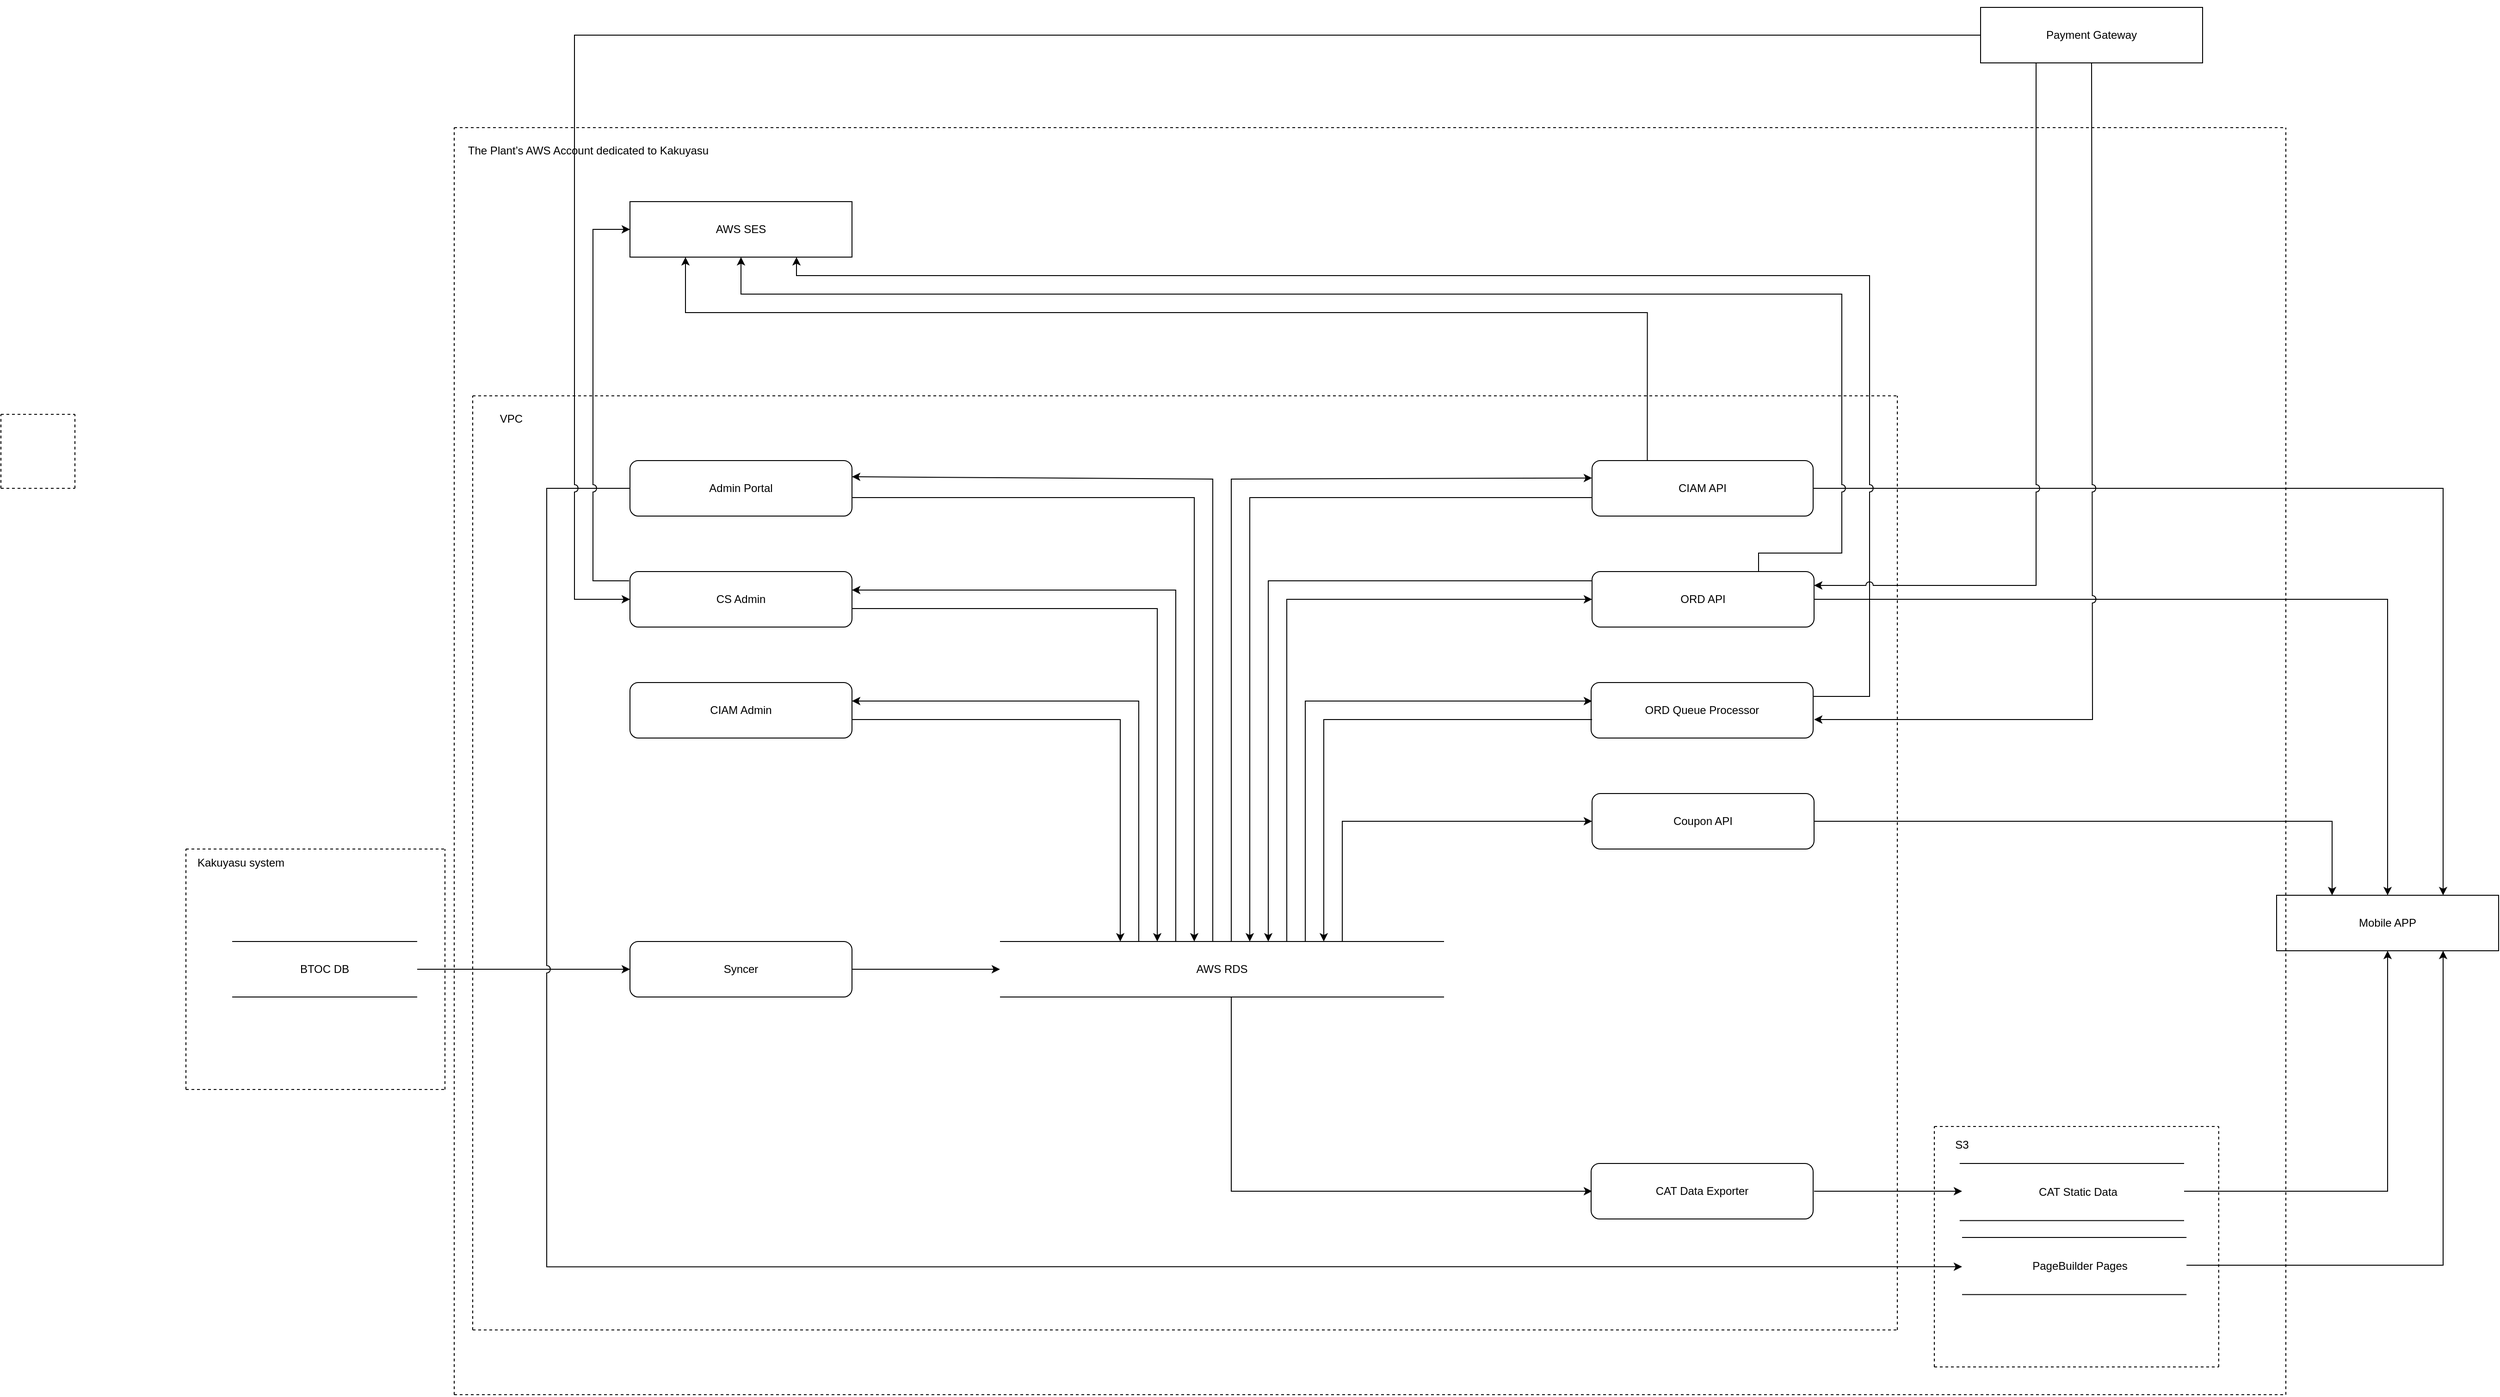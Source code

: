 <mxfile version="21.8.2" type="github">
  <diagram id="C5RBs43oDa-KdzZeNtuy" name="Page-1">
    <mxGraphModel dx="1657" dy="2807" grid="1" gridSize="10" guides="1" tooltips="1" connect="1" arrows="1" fold="1" page="1" pageScale="1" pageWidth="827" pageHeight="1169" math="0" shadow="0">
      <root>
        <mxCell id="WIyWlLk6GJQsqaUBKTNV-0" />
        <mxCell id="WIyWlLk6GJQsqaUBKTNV-1" parent="WIyWlLk6GJQsqaUBKTNV-0" />
        <mxCell id="uPeK7lrKcTbneWnr5-uw-10" value="" style="group" vertex="1" connectable="0" parent="WIyWlLk6GJQsqaUBKTNV-1">
          <mxGeometry x="2480" y="530" width="480" height="60" as="geometry" />
        </mxCell>
        <mxCell id="uPeK7lrKcTbneWnr5-uw-11" value="" style="endArrow=none;html=1;rounded=0;movable=1;resizable=1;rotatable=1;deletable=1;editable=1;locked=0;connectable=1;" edge="1" parent="uPeK7lrKcTbneWnr5-uw-10">
          <mxGeometry width="50" height="50" relative="1" as="geometry">
            <mxPoint as="sourcePoint" />
            <mxPoint x="480.0" as="targetPoint" />
          </mxGeometry>
        </mxCell>
        <mxCell id="uPeK7lrKcTbneWnr5-uw-12" value="" style="endArrow=none;html=1;rounded=0;movable=1;resizable=1;rotatable=1;deletable=1;editable=1;locked=0;connectable=1;" edge="1" parent="uPeK7lrKcTbneWnr5-uw-10">
          <mxGeometry width="50" height="50" relative="1" as="geometry">
            <mxPoint y="60" as="sourcePoint" />
            <mxPoint x="480.0" y="60" as="targetPoint" />
          </mxGeometry>
        </mxCell>
        <mxCell id="uPeK7lrKcTbneWnr5-uw-13" value="AWS RDS" style="text;html=1;strokeColor=none;fillColor=none;align=center;verticalAlign=middle;whiteSpace=wrap;rounded=0;movable=1;resizable=1;rotatable=1;deletable=1;editable=1;locked=0;connectable=1;" vertex="1" parent="uPeK7lrKcTbneWnr5-uw-10">
          <mxGeometry x="120.0" y="15" width="240.0" height="30" as="geometry" />
        </mxCell>
        <mxCell id="uPeK7lrKcTbneWnr5-uw-89" value="" style="group" vertex="1" connectable="0" parent="WIyWlLk6GJQsqaUBKTNV-1">
          <mxGeometry x="1400" y="-40" width="80" height="80" as="geometry" />
        </mxCell>
        <mxCell id="uPeK7lrKcTbneWnr5-uw-85" value="" style="endArrow=none;dashed=1;html=1;rounded=0;" edge="1" parent="uPeK7lrKcTbneWnr5-uw-89">
          <mxGeometry width="50" height="50" relative="1" as="geometry">
            <mxPoint as="sourcePoint" />
            <mxPoint x="80" as="targetPoint" />
          </mxGeometry>
        </mxCell>
        <mxCell id="uPeK7lrKcTbneWnr5-uw-86" value="" style="endArrow=none;dashed=1;html=1;rounded=0;" edge="1" parent="uPeK7lrKcTbneWnr5-uw-89">
          <mxGeometry width="50" height="50" relative="1" as="geometry">
            <mxPoint x="80" y="80" as="sourcePoint" />
            <mxPoint x="80" as="targetPoint" />
          </mxGeometry>
        </mxCell>
        <mxCell id="uPeK7lrKcTbneWnr5-uw-87" value="" style="endArrow=none;dashed=1;html=1;rounded=0;" edge="1" parent="uPeK7lrKcTbneWnr5-uw-89">
          <mxGeometry width="50" height="50" relative="1" as="geometry">
            <mxPoint y="80" as="sourcePoint" />
            <mxPoint x="80" y="80" as="targetPoint" />
          </mxGeometry>
        </mxCell>
        <mxCell id="uPeK7lrKcTbneWnr5-uw-88" value="" style="endArrow=none;dashed=1;html=1;rounded=0;" edge="1" parent="uPeK7lrKcTbneWnr5-uw-89">
          <mxGeometry width="50" height="50" relative="1" as="geometry">
            <mxPoint y="80" as="sourcePoint" />
            <mxPoint as="targetPoint" />
          </mxGeometry>
        </mxCell>
        <mxCell id="uPeK7lrKcTbneWnr5-uw-104" value="" style="group" vertex="1" connectable="0" parent="WIyWlLk6GJQsqaUBKTNV-1">
          <mxGeometry x="1600" y="430" width="280" height="260" as="geometry" />
        </mxCell>
        <mxCell id="uPeK7lrKcTbneWnr5-uw-96" value="" style="group" vertex="1" connectable="0" parent="uPeK7lrKcTbneWnr5-uw-104">
          <mxGeometry width="280" height="260" as="geometry" />
        </mxCell>
        <mxCell id="uPeK7lrKcTbneWnr5-uw-97" value="" style="endArrow=none;dashed=1;html=1;rounded=0;" edge="1" parent="uPeK7lrKcTbneWnr5-uw-96">
          <mxGeometry width="50" height="50" relative="1" as="geometry">
            <mxPoint as="sourcePoint" />
            <mxPoint x="280" as="targetPoint" />
          </mxGeometry>
        </mxCell>
        <mxCell id="uPeK7lrKcTbneWnr5-uw-98" value="" style="endArrow=none;dashed=1;html=1;rounded=0;" edge="1" parent="uPeK7lrKcTbneWnr5-uw-96">
          <mxGeometry width="50" height="50" relative="1" as="geometry">
            <mxPoint x="280" y="260" as="sourcePoint" />
            <mxPoint x="280" as="targetPoint" />
          </mxGeometry>
        </mxCell>
        <mxCell id="uPeK7lrKcTbneWnr5-uw-99" value="" style="endArrow=none;dashed=1;html=1;rounded=0;" edge="1" parent="uPeK7lrKcTbneWnr5-uw-96">
          <mxGeometry width="50" height="50" relative="1" as="geometry">
            <mxPoint y="260" as="sourcePoint" />
            <mxPoint x="280" y="260" as="targetPoint" />
          </mxGeometry>
        </mxCell>
        <mxCell id="uPeK7lrKcTbneWnr5-uw-100" value="" style="endArrow=none;dashed=1;html=1;rounded=0;" edge="1" parent="uPeK7lrKcTbneWnr5-uw-96">
          <mxGeometry width="50" height="50" relative="1" as="geometry">
            <mxPoint y="260" as="sourcePoint" />
            <mxPoint as="targetPoint" />
          </mxGeometry>
        </mxCell>
        <mxCell id="uPeK7lrKcTbneWnr5-uw-103" value="Kakuyasu system" style="text;html=1;strokeColor=none;fillColor=none;align=center;verticalAlign=middle;whiteSpace=wrap;rounded=0;" vertex="1" parent="uPeK7lrKcTbneWnr5-uw-96">
          <mxGeometry width="119" height="30" as="geometry" />
        </mxCell>
        <mxCell id="uPeK7lrKcTbneWnr5-uw-4" value="" style="group" vertex="1" connectable="0" parent="uPeK7lrKcTbneWnr5-uw-96">
          <mxGeometry x="50" y="100" width="200" height="60" as="geometry" />
        </mxCell>
        <mxCell id="uPeK7lrKcTbneWnr5-uw-1" value="" style="endArrow=none;html=1;rounded=0;movable=1;resizable=1;rotatable=1;deletable=1;editable=1;locked=0;connectable=1;" edge="1" parent="uPeK7lrKcTbneWnr5-uw-4">
          <mxGeometry width="50" height="50" relative="1" as="geometry">
            <mxPoint as="sourcePoint" />
            <mxPoint x="200" as="targetPoint" />
          </mxGeometry>
        </mxCell>
        <mxCell id="uPeK7lrKcTbneWnr5-uw-2" value="" style="endArrow=none;html=1;rounded=0;movable=1;resizable=1;rotatable=1;deletable=1;editable=1;locked=0;connectable=1;" edge="1" parent="uPeK7lrKcTbneWnr5-uw-4">
          <mxGeometry width="50" height="50" relative="1" as="geometry">
            <mxPoint y="60" as="sourcePoint" />
            <mxPoint x="200" y="60" as="targetPoint" />
          </mxGeometry>
        </mxCell>
        <mxCell id="uPeK7lrKcTbneWnr5-uw-3" value="BTOC DB" style="text;html=1;strokeColor=none;fillColor=none;align=center;verticalAlign=middle;whiteSpace=wrap;rounded=0;movable=1;resizable=1;rotatable=1;deletable=1;editable=1;locked=0;connectable=1;" vertex="1" parent="uPeK7lrKcTbneWnr5-uw-4">
          <mxGeometry x="50" y="15" width="100" height="30" as="geometry" />
        </mxCell>
        <mxCell id="uPeK7lrKcTbneWnr5-uw-107" value="Syncer" style="rounded=1;whiteSpace=wrap;html=1;" vertex="1" parent="WIyWlLk6GJQsqaUBKTNV-1">
          <mxGeometry x="2080" y="530" width="240" height="60" as="geometry" />
        </mxCell>
        <mxCell id="uPeK7lrKcTbneWnr5-uw-119" value="" style="endArrow=classic;html=1;rounded=0;" edge="1" parent="WIyWlLk6GJQsqaUBKTNV-1">
          <mxGeometry width="50" height="50" relative="1" as="geometry">
            <mxPoint x="2320" y="560" as="sourcePoint" />
            <mxPoint x="2480" y="560" as="targetPoint" />
          </mxGeometry>
        </mxCell>
        <mxCell id="uPeK7lrKcTbneWnr5-uw-233" style="edgeStyle=orthogonalEdgeStyle;rounded=0;orthogonalLoop=1;jettySize=auto;html=1;exitX=0.25;exitY=0;exitDx=0;exitDy=0;entryX=0.25;entryY=1;entryDx=0;entryDy=0;" edge="1" parent="WIyWlLk6GJQsqaUBKTNV-1" source="uPeK7lrKcTbneWnr5-uw-147" target="uPeK7lrKcTbneWnr5-uw-156">
          <mxGeometry relative="1" as="geometry">
            <Array as="points">
              <mxPoint x="3180" y="-150" />
              <mxPoint x="2140" y="-150" />
            </Array>
          </mxGeometry>
        </mxCell>
        <mxCell id="uPeK7lrKcTbneWnr5-uw-242" style="edgeStyle=orthogonalEdgeStyle;rounded=0;orthogonalLoop=1;jettySize=auto;html=1;exitX=1;exitY=0.5;exitDx=0;exitDy=0;entryX=0.75;entryY=0;entryDx=0;entryDy=0;" edge="1" parent="WIyWlLk6GJQsqaUBKTNV-1" source="uPeK7lrKcTbneWnr5-uw-147" target="uPeK7lrKcTbneWnr5-uw-162">
          <mxGeometry relative="1" as="geometry" />
        </mxCell>
        <mxCell id="uPeK7lrKcTbneWnr5-uw-147" value="CIAM API" style="rounded=1;whiteSpace=wrap;html=1;" vertex="1" parent="WIyWlLk6GJQsqaUBKTNV-1">
          <mxGeometry x="3120" y="10" width="239" height="60" as="geometry" />
        </mxCell>
        <mxCell id="uPeK7lrKcTbneWnr5-uw-244" style="edgeStyle=orthogonalEdgeStyle;rounded=0;orthogonalLoop=1;jettySize=auto;html=1;exitX=0.75;exitY=0;exitDx=0;exitDy=0;entryX=0.5;entryY=1;entryDx=0;entryDy=0;jumpStyle=arc;jumpSize=8;" edge="1" parent="WIyWlLk6GJQsqaUBKTNV-1" source="uPeK7lrKcTbneWnr5-uw-158" target="uPeK7lrKcTbneWnr5-uw-156">
          <mxGeometry relative="1" as="geometry">
            <Array as="points">
              <mxPoint x="3300" y="110" />
              <mxPoint x="3390" y="110" />
              <mxPoint x="3390" y="-170" />
              <mxPoint x="2200" y="-170" />
            </Array>
          </mxGeometry>
        </mxCell>
        <mxCell id="uPeK7lrKcTbneWnr5-uw-245" style="edgeStyle=orthogonalEdgeStyle;rounded=0;orthogonalLoop=1;jettySize=auto;html=1;exitX=1;exitY=0.25;exitDx=0;exitDy=0;entryX=0.75;entryY=1;entryDx=0;entryDy=0;jumpStyle=arc;jumpSize=8;" edge="1" parent="WIyWlLk6GJQsqaUBKTNV-1" source="uPeK7lrKcTbneWnr5-uw-234" target="uPeK7lrKcTbneWnr5-uw-156">
          <mxGeometry relative="1" as="geometry">
            <Array as="points">
              <mxPoint x="3420" y="265" />
              <mxPoint x="3420" y="-190" />
              <mxPoint x="2260" y="-190" />
            </Array>
          </mxGeometry>
        </mxCell>
        <mxCell id="uPeK7lrKcTbneWnr5-uw-156" value="AWS SES" style="rounded=0;whiteSpace=wrap;html=1;" vertex="1" parent="WIyWlLk6GJQsqaUBKTNV-1">
          <mxGeometry x="2080" y="-270" width="240" height="60" as="geometry" />
        </mxCell>
        <mxCell id="uPeK7lrKcTbneWnr5-uw-241" style="edgeStyle=orthogonalEdgeStyle;rounded=0;orthogonalLoop=1;jettySize=auto;html=1;exitX=1;exitY=0.5;exitDx=0;exitDy=0;entryX=0.5;entryY=0;entryDx=0;entryDy=0;jumpStyle=none;jumpSize=8;" edge="1" parent="WIyWlLk6GJQsqaUBKTNV-1" source="uPeK7lrKcTbneWnr5-uw-158" target="uPeK7lrKcTbneWnr5-uw-162">
          <mxGeometry relative="1" as="geometry" />
        </mxCell>
        <mxCell id="uPeK7lrKcTbneWnr5-uw-158" value="ORD API" style="rounded=1;whiteSpace=wrap;html=1;" vertex="1" parent="WIyWlLk6GJQsqaUBKTNV-1">
          <mxGeometry x="3120" y="130" width="240" height="60" as="geometry" />
        </mxCell>
        <mxCell id="uPeK7lrKcTbneWnr5-uw-162" value="Mobile APP" style="rounded=0;whiteSpace=wrap;html=1;" vertex="1" parent="WIyWlLk6GJQsqaUBKTNV-1">
          <mxGeometry x="3860" y="480" width="240" height="60" as="geometry" />
        </mxCell>
        <mxCell id="uPeK7lrKcTbneWnr5-uw-240" style="edgeStyle=orthogonalEdgeStyle;rounded=0;orthogonalLoop=1;jettySize=auto;html=1;exitX=1;exitY=0.5;exitDx=0;exitDy=0;entryX=0.25;entryY=0;entryDx=0;entryDy=0;" edge="1" parent="WIyWlLk6GJQsqaUBKTNV-1" source="uPeK7lrKcTbneWnr5-uw-166" target="uPeK7lrKcTbneWnr5-uw-162">
          <mxGeometry relative="1" as="geometry" />
        </mxCell>
        <mxCell id="uPeK7lrKcTbneWnr5-uw-166" value="Coupon API" style="rounded=1;whiteSpace=wrap;html=1;" vertex="1" parent="WIyWlLk6GJQsqaUBKTNV-1">
          <mxGeometry x="3120" y="370" width="240" height="60" as="geometry" />
        </mxCell>
        <mxCell id="uPeK7lrKcTbneWnr5-uw-170" value="CAT Data Exporter" style="rounded=1;whiteSpace=wrap;html=1;" vertex="1" parent="WIyWlLk6GJQsqaUBKTNV-1">
          <mxGeometry x="3119" y="770" width="240" height="60" as="geometry" />
        </mxCell>
        <mxCell id="uPeK7lrKcTbneWnr5-uw-237" style="edgeStyle=orthogonalEdgeStyle;rounded=0;orthogonalLoop=1;jettySize=auto;html=1;exitX=0.25;exitY=0;exitDx=0;exitDy=0;entryX=1;entryY=0.25;entryDx=0;entryDy=0;jumpStyle=arc;jumpSize=8;" edge="1" parent="WIyWlLk6GJQsqaUBKTNV-1" source="uPeK7lrKcTbneWnr5-uw-176" target="uPeK7lrKcTbneWnr5-uw-158">
          <mxGeometry relative="1" as="geometry">
            <Array as="points">
              <mxPoint x="3600" y="145" />
            </Array>
          </mxGeometry>
        </mxCell>
        <mxCell id="uPeK7lrKcTbneWnr5-uw-238" style="edgeStyle=orthogonalEdgeStyle;rounded=0;orthogonalLoop=1;jettySize=auto;html=1;jumpStyle=arc;jumpSize=8;exitX=0.5;exitY=1;exitDx=0;exitDy=0;" edge="1" parent="WIyWlLk6GJQsqaUBKTNV-1" source="uPeK7lrKcTbneWnr5-uw-176">
          <mxGeometry relative="1" as="geometry">
            <mxPoint x="3681" y="-362.5" as="sourcePoint" />
            <mxPoint x="3360" y="290" as="targetPoint" />
            <Array as="points">
              <mxPoint x="3661" y="290" />
            </Array>
          </mxGeometry>
        </mxCell>
        <mxCell id="uPeK7lrKcTbneWnr5-uw-176" value="Payment Gateway" style="rounded=0;whiteSpace=wrap;html=1;" vertex="1" parent="WIyWlLk6GJQsqaUBKTNV-1">
          <mxGeometry x="3540" y="-480" width="240" height="60" as="geometry" />
        </mxCell>
        <mxCell id="uPeK7lrKcTbneWnr5-uw-182" value="" style="endArrow=classic;html=1;rounded=0;entryX=0;entryY=0.5;entryDx=0;entryDy=0;" edge="1" parent="WIyWlLk6GJQsqaUBKTNV-1" target="uPeK7lrKcTbneWnr5-uw-107">
          <mxGeometry width="50" height="50" relative="1" as="geometry">
            <mxPoint x="1850" y="560" as="sourcePoint" />
            <mxPoint x="1960" y="569" as="targetPoint" />
          </mxGeometry>
        </mxCell>
        <mxCell id="uPeK7lrKcTbneWnr5-uw-183" value="CS Admin" style="rounded=1;whiteSpace=wrap;html=1;" vertex="1" parent="WIyWlLk6GJQsqaUBKTNV-1">
          <mxGeometry x="2080" y="130" width="240" height="60" as="geometry" />
        </mxCell>
        <mxCell id="uPeK7lrKcTbneWnr5-uw-257" style="edgeStyle=orthogonalEdgeStyle;rounded=0;orthogonalLoop=1;jettySize=auto;html=1;exitX=0;exitY=0.5;exitDx=0;exitDy=0;jumpStyle=arc;jumpSize=8;" edge="1" parent="WIyWlLk6GJQsqaUBKTNV-1" source="uPeK7lrKcTbneWnr5-uw-184">
          <mxGeometry relative="1" as="geometry">
            <mxPoint x="3520" y="881.667" as="targetPoint" />
            <Array as="points">
              <mxPoint x="1990" y="40" />
              <mxPoint x="1990" y="882" />
            </Array>
          </mxGeometry>
        </mxCell>
        <mxCell id="uPeK7lrKcTbneWnr5-uw-184" value="Admin Portal" style="rounded=1;whiteSpace=wrap;html=1;" vertex="1" parent="WIyWlLk6GJQsqaUBKTNV-1">
          <mxGeometry x="2080" y="10" width="240" height="60" as="geometry" />
        </mxCell>
        <mxCell id="uPeK7lrKcTbneWnr5-uw-219" value="" style="endArrow=classic;html=1;rounded=0;entryX=0;entryY=0.314;entryDx=0;entryDy=0;entryPerimeter=0;" edge="1" parent="WIyWlLk6GJQsqaUBKTNV-1" target="uPeK7lrKcTbneWnr5-uw-147">
          <mxGeometry width="50" height="50" relative="1" as="geometry">
            <mxPoint x="2730" y="530" as="sourcePoint" />
            <mxPoint x="2780" y="480" as="targetPoint" />
            <Array as="points">
              <mxPoint x="2730" y="30" />
            </Array>
          </mxGeometry>
        </mxCell>
        <mxCell id="uPeK7lrKcTbneWnr5-uw-220" value="" style="endArrow=classic;html=1;rounded=0;" edge="1" parent="WIyWlLk6GJQsqaUBKTNV-1">
          <mxGeometry width="50" height="50" relative="1" as="geometry">
            <mxPoint x="3120" y="50" as="sourcePoint" />
            <mxPoint x="2750" y="530" as="targetPoint" />
            <Array as="points">
              <mxPoint x="2750" y="50" />
            </Array>
          </mxGeometry>
        </mxCell>
        <mxCell id="uPeK7lrKcTbneWnr5-uw-221" value="" style="endArrow=classic;html=1;rounded=0;exitX=0.002;exitY=0.167;exitDx=0;exitDy=0;exitPerimeter=0;" edge="1" parent="WIyWlLk6GJQsqaUBKTNV-1" source="uPeK7lrKcTbneWnr5-uw-158">
          <mxGeometry width="50" height="50" relative="1" as="geometry">
            <mxPoint x="2830" y="300" as="sourcePoint" />
            <mxPoint x="2770" y="530" as="targetPoint" />
            <Array as="points">
              <mxPoint x="2770" y="140" />
            </Array>
          </mxGeometry>
        </mxCell>
        <mxCell id="uPeK7lrKcTbneWnr5-uw-222" value="" style="endArrow=classic;html=1;rounded=0;entryX=0;entryY=0.5;entryDx=0;entryDy=0;" edge="1" parent="WIyWlLk6GJQsqaUBKTNV-1" target="uPeK7lrKcTbneWnr5-uw-158">
          <mxGeometry width="50" height="50" relative="1" as="geometry">
            <mxPoint x="2790" y="530" as="sourcePoint" />
            <mxPoint x="2840" y="480" as="targetPoint" />
            <Array as="points">
              <mxPoint x="2790" y="160" />
            </Array>
          </mxGeometry>
        </mxCell>
        <mxCell id="uPeK7lrKcTbneWnr5-uw-223" value="" style="endArrow=classic;html=1;rounded=0;" edge="1" parent="WIyWlLk6GJQsqaUBKTNV-1">
          <mxGeometry width="50" height="50" relative="1" as="geometry">
            <mxPoint x="2850" y="530" as="sourcePoint" />
            <mxPoint x="3120" y="400" as="targetPoint" />
            <Array as="points">
              <mxPoint x="2850" y="400" />
            </Array>
          </mxGeometry>
        </mxCell>
        <mxCell id="uPeK7lrKcTbneWnr5-uw-224" value="" style="endArrow=classic;html=1;rounded=0;entryX=1;entryY=0.25;entryDx=0;entryDy=0;" edge="1" parent="WIyWlLk6GJQsqaUBKTNV-1">
          <mxGeometry width="50" height="50" relative="1" as="geometry">
            <mxPoint x="2710" y="530" as="sourcePoint" />
            <mxPoint x="2320" y="27.5" as="targetPoint" />
            <Array as="points">
              <mxPoint x="2710" y="30" />
            </Array>
          </mxGeometry>
        </mxCell>
        <mxCell id="uPeK7lrKcTbneWnr5-uw-225" value="" style="endArrow=classic;html=1;rounded=0;" edge="1" parent="WIyWlLk6GJQsqaUBKTNV-1">
          <mxGeometry width="50" height="50" relative="1" as="geometry">
            <mxPoint x="2320" y="50" as="sourcePoint" />
            <mxPoint x="2690" y="530" as="targetPoint" />
            <Array as="points">
              <mxPoint x="2690" y="50" />
            </Array>
          </mxGeometry>
        </mxCell>
        <mxCell id="uPeK7lrKcTbneWnr5-uw-226" value="" style="endArrow=classic;html=1;rounded=0;entryX=1;entryY=0.25;entryDx=0;entryDy=0;" edge="1" parent="WIyWlLk6GJQsqaUBKTNV-1">
          <mxGeometry width="50" height="50" relative="1" as="geometry">
            <mxPoint x="2670" y="530" as="sourcePoint" />
            <mxPoint x="2320" y="150" as="targetPoint" />
            <Array as="points">
              <mxPoint x="2670" y="150" />
            </Array>
          </mxGeometry>
        </mxCell>
        <mxCell id="uPeK7lrKcTbneWnr5-uw-227" value="" style="endArrow=classic;html=1;rounded=0;" edge="1" parent="WIyWlLk6GJQsqaUBKTNV-1">
          <mxGeometry width="50" height="50" relative="1" as="geometry">
            <mxPoint x="2320" y="170" as="sourcePoint" />
            <mxPoint x="2650" y="530" as="targetPoint" />
            <Array as="points">
              <mxPoint x="2650" y="170" />
            </Array>
          </mxGeometry>
        </mxCell>
        <mxCell id="uPeK7lrKcTbneWnr5-uw-228" value="" style="endArrow=classic;html=1;rounded=0;" edge="1" parent="WIyWlLk6GJQsqaUBKTNV-1">
          <mxGeometry width="50" height="50" relative="1" as="geometry">
            <mxPoint x="2730" y="590" as="sourcePoint" />
            <mxPoint x="3120" y="800" as="targetPoint" />
            <Array as="points">
              <mxPoint x="2730" y="800" />
            </Array>
          </mxGeometry>
        </mxCell>
        <mxCell id="uPeK7lrKcTbneWnr5-uw-229" value="" style="endArrow=classic;html=1;rounded=0;" edge="1" parent="WIyWlLk6GJQsqaUBKTNV-1">
          <mxGeometry width="50" height="50" relative="1" as="geometry">
            <mxPoint x="3360" y="800" as="sourcePoint" />
            <mxPoint x="3520" y="800" as="targetPoint" />
          </mxGeometry>
        </mxCell>
        <mxCell id="uPeK7lrKcTbneWnr5-uw-230" value="" style="endArrow=classic;html=1;rounded=0;entryX=0;entryY=0.5;entryDx=0;entryDy=0;exitX=-0.004;exitY=0.167;exitDx=0;exitDy=0;exitPerimeter=0;jumpStyle=arc;jumpSize=8;" edge="1" parent="WIyWlLk6GJQsqaUBKTNV-1" source="uPeK7lrKcTbneWnr5-uw-183" target="uPeK7lrKcTbneWnr5-uw-156">
          <mxGeometry width="50" height="50" relative="1" as="geometry">
            <mxPoint x="2080" y="160" as="sourcePoint" />
            <mxPoint x="2130" y="110" as="targetPoint" />
            <Array as="points">
              <mxPoint x="2040" y="140" />
              <mxPoint x="2040" y="-240" />
            </Array>
          </mxGeometry>
        </mxCell>
        <mxCell id="uPeK7lrKcTbneWnr5-uw-231" value="" style="endArrow=classic;html=1;rounded=0;entryX=0.167;entryY=-0.037;entryDx=0;entryDy=0;entryPerimeter=0;exitX=0;exitY=0.5;exitDx=0;exitDy=0;jumpStyle=arc;jumpSize=8;" edge="1" parent="WIyWlLk6GJQsqaUBKTNV-1" source="uPeK7lrKcTbneWnr5-uw-176">
          <mxGeometry width="50" height="50" relative="1" as="geometry">
            <mxPoint x="2130" y="110" as="sourcePoint" />
            <mxPoint x="2080" y="160" as="targetPoint" />
            <Array as="points">
              <mxPoint x="2020" y="-450" />
              <mxPoint x="2020" y="-300" />
              <mxPoint x="2020" y="160" />
            </Array>
          </mxGeometry>
        </mxCell>
        <mxCell id="uPeK7lrKcTbneWnr5-uw-234" value="ORD Queue Processor" style="rounded=1;whiteSpace=wrap;html=1;" vertex="1" parent="WIyWlLk6GJQsqaUBKTNV-1">
          <mxGeometry x="3119" y="250" width="240" height="60" as="geometry" />
        </mxCell>
        <mxCell id="uPeK7lrKcTbneWnr5-uw-235" value="" style="endArrow=classic;html=1;rounded=0;entryX=0;entryY=0.5;entryDx=0;entryDy=0;" edge="1" parent="WIyWlLk6GJQsqaUBKTNV-1">
          <mxGeometry width="50" height="50" relative="1" as="geometry">
            <mxPoint x="2810" y="530" as="sourcePoint" />
            <mxPoint x="3120.0" y="270" as="targetPoint" />
            <Array as="points">
              <mxPoint x="2810" y="270" />
            </Array>
          </mxGeometry>
        </mxCell>
        <mxCell id="uPeK7lrKcTbneWnr5-uw-236" value="" style="endArrow=classic;html=1;rounded=0;" edge="1" parent="WIyWlLk6GJQsqaUBKTNV-1">
          <mxGeometry width="50" height="50" relative="1" as="geometry">
            <mxPoint x="3120" y="290" as="sourcePoint" />
            <mxPoint x="2830" y="530" as="targetPoint" />
            <Array as="points">
              <mxPoint x="2830" y="290" />
            </Array>
          </mxGeometry>
        </mxCell>
        <mxCell id="uPeK7lrKcTbneWnr5-uw-22" value="S3" style="text;html=1;strokeColor=none;fillColor=none;align=center;verticalAlign=middle;whiteSpace=wrap;rounded=0;" vertex="1" parent="WIyWlLk6GJQsqaUBKTNV-1">
          <mxGeometry x="3490" y="730" width="60" height="40" as="geometry" />
        </mxCell>
        <mxCell id="uPeK7lrKcTbneWnr5-uw-5" value="" style="group" vertex="1" connectable="0" parent="WIyWlLk6GJQsqaUBKTNV-1">
          <mxGeometry x="3517.41" y="770" width="280" height="220" as="geometry" />
        </mxCell>
        <mxCell id="uPeK7lrKcTbneWnr5-uw-6" value="" style="endArrow=none;html=1;rounded=0;movable=1;resizable=1;rotatable=1;deletable=1;editable=1;locked=0;connectable=1;" edge="1" parent="uPeK7lrKcTbneWnr5-uw-5">
          <mxGeometry width="50" height="50" relative="1" as="geometry">
            <mxPoint as="sourcePoint" />
            <mxPoint x="242.59" as="targetPoint" />
          </mxGeometry>
        </mxCell>
        <mxCell id="uPeK7lrKcTbneWnr5-uw-7" value="" style="endArrow=none;html=1;rounded=0;movable=1;resizable=1;rotatable=1;deletable=1;editable=1;locked=0;connectable=1;" edge="1" parent="uPeK7lrKcTbneWnr5-uw-5">
          <mxGeometry width="50" height="50" relative="1" as="geometry">
            <mxPoint y="61.73" as="sourcePoint" />
            <mxPoint x="242.59" y="61.73" as="targetPoint" />
          </mxGeometry>
        </mxCell>
        <mxCell id="uPeK7lrKcTbneWnr5-uw-8" value="CAT Static Data" style="text;html=1;strokeColor=none;fillColor=none;align=center;verticalAlign=middle;whiteSpace=wrap;rounded=0;movable=1;resizable=1;rotatable=1;deletable=1;editable=1;locked=0;connectable=1;" vertex="1" parent="uPeK7lrKcTbneWnr5-uw-5">
          <mxGeometry x="28.429" y="15.432" width="199.0" height="30.865" as="geometry" />
        </mxCell>
        <mxCell id="uPeK7lrKcTbneWnr5-uw-252" value="" style="group" vertex="1" connectable="0" parent="uPeK7lrKcTbneWnr5-uw-5">
          <mxGeometry x="-27.41" y="-40" width="307.41" height="260" as="geometry" />
        </mxCell>
        <mxCell id="uPeK7lrKcTbneWnr5-uw-253" value="" style="endArrow=none;dashed=1;html=1;rounded=0;" edge="1" parent="uPeK7lrKcTbneWnr5-uw-252">
          <mxGeometry width="50" height="50" relative="1" as="geometry">
            <mxPoint as="sourcePoint" />
            <mxPoint x="307.41" as="targetPoint" />
          </mxGeometry>
        </mxCell>
        <mxCell id="uPeK7lrKcTbneWnr5-uw-254" value="" style="endArrow=none;dashed=1;html=1;rounded=0;" edge="1" parent="uPeK7lrKcTbneWnr5-uw-252">
          <mxGeometry width="50" height="50" relative="1" as="geometry">
            <mxPoint x="307.41" y="260" as="sourcePoint" />
            <mxPoint x="307.41" as="targetPoint" />
          </mxGeometry>
        </mxCell>
        <mxCell id="uPeK7lrKcTbneWnr5-uw-255" value="" style="endArrow=none;dashed=1;html=1;rounded=0;" edge="1" parent="uPeK7lrKcTbneWnr5-uw-252">
          <mxGeometry width="50" height="50" relative="1" as="geometry">
            <mxPoint y="260" as="sourcePoint" />
            <mxPoint x="307.41" y="260" as="targetPoint" />
          </mxGeometry>
        </mxCell>
        <mxCell id="uPeK7lrKcTbneWnr5-uw-256" value="" style="endArrow=none;dashed=1;html=1;rounded=0;" edge="1" parent="uPeK7lrKcTbneWnr5-uw-252">
          <mxGeometry width="50" height="50" relative="1" as="geometry">
            <mxPoint y="260" as="sourcePoint" />
            <mxPoint as="targetPoint" />
          </mxGeometry>
        </mxCell>
        <mxCell id="uPeK7lrKcTbneWnr5-uw-243" value="" style="endArrow=classic;html=1;rounded=0;entryX=0.5;entryY=1;entryDx=0;entryDy=0;" edge="1" parent="WIyWlLk6GJQsqaUBKTNV-1" target="uPeK7lrKcTbneWnr5-uw-162">
          <mxGeometry width="50" height="50" relative="1" as="geometry">
            <mxPoint x="3760" y="800" as="sourcePoint" />
            <mxPoint x="3690" y="702.386" as="targetPoint" />
            <Array as="points">
              <mxPoint x="3980" y="800" />
            </Array>
          </mxGeometry>
        </mxCell>
        <mxCell id="uPeK7lrKcTbneWnr5-uw-247" value="" style="group" vertex="1" connectable="0" parent="WIyWlLk6GJQsqaUBKTNV-1">
          <mxGeometry x="3520" y="850" width="242.59" height="61.73" as="geometry" />
        </mxCell>
        <mxCell id="uPeK7lrKcTbneWnr5-uw-248" value="" style="endArrow=none;html=1;rounded=0;movable=1;resizable=1;rotatable=1;deletable=1;editable=1;locked=0;connectable=1;" edge="1" parent="uPeK7lrKcTbneWnr5-uw-247">
          <mxGeometry width="50" height="50" relative="1" as="geometry">
            <mxPoint as="sourcePoint" />
            <mxPoint x="242.59" as="targetPoint" />
          </mxGeometry>
        </mxCell>
        <mxCell id="uPeK7lrKcTbneWnr5-uw-249" value="" style="endArrow=none;html=1;rounded=0;movable=1;resizable=1;rotatable=1;deletable=1;editable=1;locked=0;connectable=1;" edge="1" parent="uPeK7lrKcTbneWnr5-uw-247">
          <mxGeometry width="50" height="50" relative="1" as="geometry">
            <mxPoint y="61.73" as="sourcePoint" />
            <mxPoint x="242.59" y="61.73" as="targetPoint" />
          </mxGeometry>
        </mxCell>
        <mxCell id="uPeK7lrKcTbneWnr5-uw-250" value="PageBuilder Pages" style="text;html=1;strokeColor=none;fillColor=none;align=center;verticalAlign=middle;whiteSpace=wrap;rounded=0;movable=1;resizable=1;rotatable=1;deletable=1;editable=1;locked=0;connectable=1;" vertex="1" parent="uPeK7lrKcTbneWnr5-uw-247">
          <mxGeometry x="28.429" y="15.432" width="199.0" height="30.865" as="geometry" />
        </mxCell>
        <mxCell id="uPeK7lrKcTbneWnr5-uw-260" value="" style="group" vertex="1" connectable="0" parent="WIyWlLk6GJQsqaUBKTNV-1">
          <mxGeometry x="1910" y="-60" width="1540" height="1010" as="geometry" />
        </mxCell>
        <mxCell id="uPeK7lrKcTbneWnr5-uw-261" value="" style="endArrow=none;dashed=1;html=1;rounded=0;" edge="1" parent="uPeK7lrKcTbneWnr5-uw-260">
          <mxGeometry width="50" height="50" relative="1" as="geometry">
            <mxPoint as="sourcePoint" />
            <mxPoint x="1540" as="targetPoint" />
          </mxGeometry>
        </mxCell>
        <mxCell id="uPeK7lrKcTbneWnr5-uw-262" value="" style="endArrow=none;dashed=1;html=1;rounded=0;" edge="1" parent="uPeK7lrKcTbneWnr5-uw-260">
          <mxGeometry width="50" height="50" relative="1" as="geometry">
            <mxPoint x="1540" y="1010" as="sourcePoint" />
            <mxPoint x="1540" as="targetPoint" />
          </mxGeometry>
        </mxCell>
        <mxCell id="uPeK7lrKcTbneWnr5-uw-263" value="" style="endArrow=none;dashed=1;html=1;rounded=0;" edge="1" parent="uPeK7lrKcTbneWnr5-uw-260">
          <mxGeometry width="50" height="50" relative="1" as="geometry">
            <mxPoint y="1010" as="sourcePoint" />
            <mxPoint x="1540" y="1010" as="targetPoint" />
          </mxGeometry>
        </mxCell>
        <mxCell id="uPeK7lrKcTbneWnr5-uw-264" value="" style="endArrow=none;dashed=1;html=1;rounded=0;" edge="1" parent="uPeK7lrKcTbneWnr5-uw-260">
          <mxGeometry width="50" height="50" relative="1" as="geometry">
            <mxPoint y="1010" as="sourcePoint" />
            <mxPoint as="targetPoint" />
          </mxGeometry>
        </mxCell>
        <mxCell id="uPeK7lrKcTbneWnr5-uw-265" value="&amp;nbsp;VPC" style="text;html=1;strokeColor=none;fillColor=none;align=center;verticalAlign=middle;whiteSpace=wrap;rounded=0;" vertex="1" parent="uPeK7lrKcTbneWnr5-uw-260">
          <mxGeometry x="10" y="10" width="60" height="30" as="geometry" />
        </mxCell>
        <mxCell id="uPeK7lrKcTbneWnr5-uw-266" value="" style="endArrow=classic;html=1;rounded=0;entryX=0.75;entryY=1;entryDx=0;entryDy=0;" edge="1" parent="WIyWlLk6GJQsqaUBKTNV-1" target="uPeK7lrKcTbneWnr5-uw-162">
          <mxGeometry width="50" height="50" relative="1" as="geometry">
            <mxPoint x="3762.59" y="880" as="sourcePoint" />
            <mxPoint x="3952.59" y="960" as="targetPoint" />
            <Array as="points">
              <mxPoint x="4040" y="880" />
            </Array>
          </mxGeometry>
        </mxCell>
        <mxCell id="uPeK7lrKcTbneWnr5-uw-267" value="" style="group" vertex="1" connectable="0" parent="WIyWlLk6GJQsqaUBKTNV-1">
          <mxGeometry x="1890" y="-350" width="1980" height="1370" as="geometry" />
        </mxCell>
        <mxCell id="uPeK7lrKcTbneWnr5-uw-268" value="" style="endArrow=none;dashed=1;html=1;rounded=0;" edge="1" parent="uPeK7lrKcTbneWnr5-uw-267">
          <mxGeometry width="50" height="50" relative="1" as="geometry">
            <mxPoint as="sourcePoint" />
            <mxPoint x="1980" as="targetPoint" />
          </mxGeometry>
        </mxCell>
        <mxCell id="uPeK7lrKcTbneWnr5-uw-269" value="" style="endArrow=none;dashed=1;html=1;rounded=0;" edge="1" parent="uPeK7lrKcTbneWnr5-uw-267">
          <mxGeometry width="50" height="50" relative="1" as="geometry">
            <mxPoint x="1980" y="1370" as="sourcePoint" />
            <mxPoint x="1980" as="targetPoint" />
          </mxGeometry>
        </mxCell>
        <mxCell id="uPeK7lrKcTbneWnr5-uw-270" value="" style="endArrow=none;dashed=1;html=1;rounded=0;" edge="1" parent="uPeK7lrKcTbneWnr5-uw-267">
          <mxGeometry width="50" height="50" relative="1" as="geometry">
            <mxPoint y="1370" as="sourcePoint" />
            <mxPoint x="1980" y="1370" as="targetPoint" />
          </mxGeometry>
        </mxCell>
        <mxCell id="uPeK7lrKcTbneWnr5-uw-271" value="" style="endArrow=none;dashed=1;html=1;rounded=0;" edge="1" parent="uPeK7lrKcTbneWnr5-uw-267">
          <mxGeometry width="50" height="50" relative="1" as="geometry">
            <mxPoint y="1370" as="sourcePoint" />
            <mxPoint as="targetPoint" />
          </mxGeometry>
        </mxCell>
        <mxCell id="uPeK7lrKcTbneWnr5-uw-272" value="The Plant’s AWS Account dedicated to Kakuyasu" style="text;html=1;strokeColor=none;fillColor=none;align=center;verticalAlign=middle;whiteSpace=wrap;rounded=0;" vertex="1" parent="uPeK7lrKcTbneWnr5-uw-267">
          <mxGeometry x="10" y="10" width="270" height="30" as="geometry" />
        </mxCell>
        <mxCell id="uPeK7lrKcTbneWnr5-uw-274" value="CIAM Admin" style="rounded=1;whiteSpace=wrap;html=1;" vertex="1" parent="uPeK7lrKcTbneWnr5-uw-267">
          <mxGeometry x="190" y="600" width="240" height="60" as="geometry" />
        </mxCell>
        <mxCell id="uPeK7lrKcTbneWnr5-uw-276" value="" style="endArrow=classic;html=1;rounded=0;" edge="1" parent="uPeK7lrKcTbneWnr5-uw-267">
          <mxGeometry width="50" height="50" relative="1" as="geometry">
            <mxPoint x="740" y="880" as="sourcePoint" />
            <mxPoint x="430" y="620" as="targetPoint" />
            <Array as="points">
              <mxPoint x="740" y="620" />
            </Array>
          </mxGeometry>
        </mxCell>
        <mxCell id="uPeK7lrKcTbneWnr5-uw-277" value="" style="endArrow=classic;html=1;rounded=0;" edge="1" parent="uPeK7lrKcTbneWnr5-uw-267">
          <mxGeometry width="50" height="50" relative="1" as="geometry">
            <mxPoint x="430" y="640" as="sourcePoint" />
            <mxPoint x="720" y="880" as="targetPoint" />
            <Array as="points">
              <mxPoint x="720" y="640" />
            </Array>
          </mxGeometry>
        </mxCell>
      </root>
    </mxGraphModel>
  </diagram>
</mxfile>
